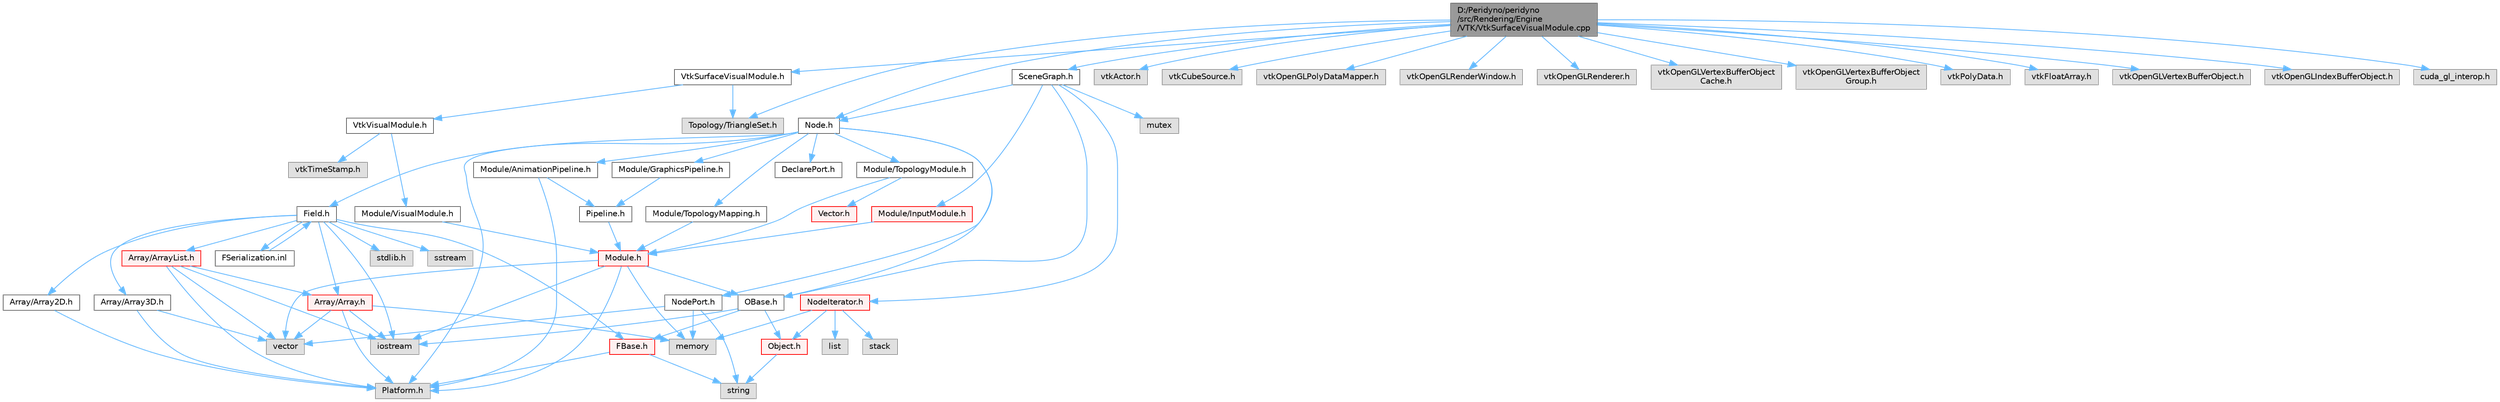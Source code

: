 digraph "D:/Peridyno/peridyno/src/Rendering/Engine/VTK/VtkSurfaceVisualModule.cpp"
{
 // LATEX_PDF_SIZE
  bgcolor="transparent";
  edge [fontname=Helvetica,fontsize=10,labelfontname=Helvetica,labelfontsize=10];
  node [fontname=Helvetica,fontsize=10,shape=box,height=0.2,width=0.4];
  Node1 [id="Node000001",label="D:/Peridyno/peridyno\l/src/Rendering/Engine\l/VTK/VtkSurfaceVisualModule.cpp",height=0.2,width=0.4,color="gray40", fillcolor="grey60", style="filled", fontcolor="black",tooltip=" "];
  Node1 -> Node2 [id="edge1_Node000001_Node000002",color="steelblue1",style="solid",tooltip=" "];
  Node2 [id="Node000002",label="VtkSurfaceVisualModule.h",height=0.2,width=0.4,color="grey40", fillcolor="white", style="filled",URL="$_vtk_surface_visual_module_8h.html",tooltip=" "];
  Node2 -> Node3 [id="edge2_Node000002_Node000003",color="steelblue1",style="solid",tooltip=" "];
  Node3 [id="Node000003",label="VtkVisualModule.h",height=0.2,width=0.4,color="grey40", fillcolor="white", style="filled",URL="$_vtk_visual_module_8h.html",tooltip=" "];
  Node3 -> Node4 [id="edge3_Node000003_Node000004",color="steelblue1",style="solid",tooltip=" "];
  Node4 [id="Node000004",label="Module/VisualModule.h",height=0.2,width=0.4,color="grey40", fillcolor="white", style="filled",URL="$_visual_module_8h.html",tooltip=" "];
  Node4 -> Node5 [id="edge4_Node000004_Node000005",color="steelblue1",style="solid",tooltip=" "];
  Node5 [id="Node000005",label="Module.h",height=0.2,width=0.4,color="red", fillcolor="#FFF0F0", style="filled",URL="$_module_8h.html",tooltip=" "];
  Node5 -> Node6 [id="edge5_Node000005_Node000006",color="steelblue1",style="solid",tooltip=" "];
  Node6 [id="Node000006",label="Platform.h",height=0.2,width=0.4,color="grey60", fillcolor="#E0E0E0", style="filled",tooltip=" "];
  Node5 -> Node7 [id="edge6_Node000005_Node000007",color="steelblue1",style="solid",tooltip=" "];
  Node7 [id="Node000007",label="memory",height=0.2,width=0.4,color="grey60", fillcolor="#E0E0E0", style="filled",tooltip=" "];
  Node5 -> Node8 [id="edge7_Node000005_Node000008",color="steelblue1",style="solid",tooltip=" "];
  Node8 [id="Node000008",label="vector",height=0.2,width=0.4,color="grey60", fillcolor="#E0E0E0", style="filled",tooltip=" "];
  Node5 -> Node10 [id="edge8_Node000005_Node000010",color="steelblue1",style="solid",tooltip=" "];
  Node10 [id="Node000010",label="iostream",height=0.2,width=0.4,color="grey60", fillcolor="#E0E0E0", style="filled",tooltip=" "];
  Node5 -> Node11 [id="edge9_Node000005_Node000011",color="steelblue1",style="solid",tooltip=" "];
  Node11 [id="Node000011",label="OBase.h",height=0.2,width=0.4,color="grey40", fillcolor="white", style="filled",URL="$_o_base_8h.html",tooltip=" "];
  Node11 -> Node10 [id="edge10_Node000011_Node000010",color="steelblue1",style="solid",tooltip=" "];
  Node11 -> Node12 [id="edge11_Node000011_Node000012",color="steelblue1",style="solid",tooltip=" "];
  Node12 [id="Node000012",label="FBase.h",height=0.2,width=0.4,color="red", fillcolor="#FFF0F0", style="filled",URL="$_f_base_8h.html",tooltip=" "];
  Node12 -> Node6 [id="edge12_Node000012_Node000006",color="steelblue1",style="solid",tooltip=" "];
  Node12 -> Node15 [id="edge13_Node000012_Node000015",color="steelblue1",style="solid",tooltip=" "];
  Node15 [id="Node000015",label="string",height=0.2,width=0.4,color="grey60", fillcolor="#E0E0E0", style="filled",tooltip=" "];
  Node11 -> Node18 [id="edge14_Node000011_Node000018",color="steelblue1",style="solid",tooltip=" "];
  Node18 [id="Node000018",label="Object.h",height=0.2,width=0.4,color="red", fillcolor="#FFF0F0", style="filled",URL="$_object_8h.html",tooltip=" "];
  Node18 -> Node15 [id="edge15_Node000018_Node000015",color="steelblue1",style="solid",tooltip=" "];
  Node3 -> Node90 [id="edge16_Node000003_Node000090",color="steelblue1",style="solid",tooltip=" "];
  Node90 [id="Node000090",label="vtkTimeStamp.h",height=0.2,width=0.4,color="grey60", fillcolor="#E0E0E0", style="filled",tooltip=" "];
  Node2 -> Node91 [id="edge17_Node000002_Node000091",color="steelblue1",style="solid",tooltip=" "];
  Node91 [id="Node000091",label="Topology/TriangleSet.h",height=0.2,width=0.4,color="grey60", fillcolor="#E0E0E0", style="filled",tooltip=" "];
  Node1 -> Node92 [id="edge18_Node000001_Node000092",color="steelblue1",style="solid",tooltip=" "];
  Node92 [id="Node000092",label="Node.h",height=0.2,width=0.4,color="grey40", fillcolor="white", style="filled",URL="$_node_8h.html",tooltip=" "];
  Node92 -> Node11 [id="edge19_Node000092_Node000011",color="steelblue1",style="solid",tooltip=" "];
  Node92 -> Node72 [id="edge20_Node000092_Node000072",color="steelblue1",style="solid",tooltip=" "];
  Node72 [id="Node000072",label="Field.h",height=0.2,width=0.4,color="grey40", fillcolor="white", style="filled",URL="$_field_8h.html",tooltip=" "];
  Node72 -> Node10 [id="edge21_Node000072_Node000010",color="steelblue1",style="solid",tooltip=" "];
  Node72 -> Node73 [id="edge22_Node000072_Node000073",color="steelblue1",style="solid",tooltip=" "];
  Node73 [id="Node000073",label="stdlib.h",height=0.2,width=0.4,color="grey60", fillcolor="#E0E0E0", style="filled",tooltip=" "];
  Node72 -> Node74 [id="edge23_Node000072_Node000074",color="steelblue1",style="solid",tooltip=" "];
  Node74 [id="Node000074",label="sstream",height=0.2,width=0.4,color="grey60", fillcolor="#E0E0E0", style="filled",tooltip=" "];
  Node72 -> Node12 [id="edge24_Node000072_Node000012",color="steelblue1",style="solid",tooltip=" "];
  Node72 -> Node75 [id="edge25_Node000072_Node000075",color="steelblue1",style="solid",tooltip=" "];
  Node75 [id="Node000075",label="Array/Array.h",height=0.2,width=0.4,color="red", fillcolor="#FFF0F0", style="filled",URL="$_array_8h.html",tooltip=" "];
  Node75 -> Node6 [id="edge26_Node000075_Node000006",color="steelblue1",style="solid",tooltip=" "];
  Node75 -> Node8 [id="edge27_Node000075_Node000008",color="steelblue1",style="solid",tooltip=" "];
  Node75 -> Node10 [id="edge28_Node000075_Node000010",color="steelblue1",style="solid",tooltip=" "];
  Node75 -> Node7 [id="edge29_Node000075_Node000007",color="steelblue1",style="solid",tooltip=" "];
  Node72 -> Node77 [id="edge30_Node000072_Node000077",color="steelblue1",style="solid",tooltip=" "];
  Node77 [id="Node000077",label="Array/Array2D.h",height=0.2,width=0.4,color="grey40", fillcolor="white", style="filled",URL="$_array2_d_8h.html",tooltip=" "];
  Node77 -> Node6 [id="edge31_Node000077_Node000006",color="steelblue1",style="solid",tooltip=" "];
  Node72 -> Node78 [id="edge32_Node000072_Node000078",color="steelblue1",style="solid",tooltip=" "];
  Node78 [id="Node000078",label="Array/Array3D.h",height=0.2,width=0.4,color="grey40", fillcolor="white", style="filled",URL="$_array3_d_8h.html",tooltip=" "];
  Node78 -> Node6 [id="edge33_Node000078_Node000006",color="steelblue1",style="solid",tooltip=" "];
  Node78 -> Node8 [id="edge34_Node000078_Node000008",color="steelblue1",style="solid",tooltip=" "];
  Node72 -> Node79 [id="edge35_Node000072_Node000079",color="steelblue1",style="solid",tooltip=" "];
  Node79 [id="Node000079",label="Array/ArrayList.h",height=0.2,width=0.4,color="red", fillcolor="#FFF0F0", style="filled",URL="$_array_list_8h.html",tooltip=" "];
  Node79 -> Node8 [id="edge36_Node000079_Node000008",color="steelblue1",style="solid",tooltip=" "];
  Node79 -> Node10 [id="edge37_Node000079_Node000010",color="steelblue1",style="solid",tooltip=" "];
  Node79 -> Node6 [id="edge38_Node000079_Node000006",color="steelblue1",style="solid",tooltip=" "];
  Node79 -> Node75 [id="edge39_Node000079_Node000075",color="steelblue1",style="solid",tooltip=" "];
  Node72 -> Node85 [id="edge40_Node000072_Node000085",color="steelblue1",style="solid",tooltip=" "];
  Node85 [id="Node000085",label="FSerialization.inl",height=0.2,width=0.4,color="grey40", fillcolor="white", style="filled",URL="$_f_serialization_8inl.html",tooltip=" "];
  Node85 -> Node72 [id="edge41_Node000085_Node000072",color="steelblue1",style="solid",tooltip=" "];
  Node92 -> Node6 [id="edge42_Node000092_Node000006",color="steelblue1",style="solid",tooltip=" "];
  Node92 -> Node93 [id="edge43_Node000092_Node000093",color="steelblue1",style="solid",tooltip=" "];
  Node93 [id="Node000093",label="DeclarePort.h",height=0.2,width=0.4,color="grey40", fillcolor="white", style="filled",URL="$_declare_port_8h.html",tooltip=" "];
  Node92 -> Node94 [id="edge44_Node000092_Node000094",color="steelblue1",style="solid",tooltip=" "];
  Node94 [id="Node000094",label="NodePort.h",height=0.2,width=0.4,color="grey40", fillcolor="white", style="filled",URL="$_node_port_8h.html",tooltip=" "];
  Node94 -> Node15 [id="edge45_Node000094_Node000015",color="steelblue1",style="solid",tooltip=" "];
  Node94 -> Node8 [id="edge46_Node000094_Node000008",color="steelblue1",style="solid",tooltip=" "];
  Node94 -> Node7 [id="edge47_Node000094_Node000007",color="steelblue1",style="solid",tooltip=" "];
  Node92 -> Node95 [id="edge48_Node000092_Node000095",color="steelblue1",style="solid",tooltip=" "];
  Node95 [id="Node000095",label="Module/TopologyModule.h",height=0.2,width=0.4,color="grey40", fillcolor="white", style="filled",URL="$_topology_module_8h.html",tooltip=" "];
  Node95 -> Node31 [id="edge49_Node000095_Node000031",color="steelblue1",style="solid",tooltip=" "];
  Node31 [id="Node000031",label="Vector.h",height=0.2,width=0.4,color="red", fillcolor="#FFF0F0", style="filled",URL="$_vector_8h.html",tooltip=" "];
  Node95 -> Node5 [id="edge50_Node000095_Node000005",color="steelblue1",style="solid",tooltip=" "];
  Node92 -> Node96 [id="edge51_Node000092_Node000096",color="steelblue1",style="solid",tooltip=" "];
  Node96 [id="Node000096",label="Module/TopologyMapping.h",height=0.2,width=0.4,color="grey40", fillcolor="white", style="filled",URL="$_topology_mapping_8h.html",tooltip=" "];
  Node96 -> Node5 [id="edge52_Node000096_Node000005",color="steelblue1",style="solid",tooltip=" "];
  Node92 -> Node97 [id="edge53_Node000092_Node000097",color="steelblue1",style="solid",tooltip=" "];
  Node97 [id="Node000097",label="Module/AnimationPipeline.h",height=0.2,width=0.4,color="grey40", fillcolor="white", style="filled",URL="$_animation_pipeline_8h.html",tooltip=" "];
  Node97 -> Node98 [id="edge54_Node000097_Node000098",color="steelblue1",style="solid",tooltip=" "];
  Node98 [id="Node000098",label="Pipeline.h",height=0.2,width=0.4,color="grey40", fillcolor="white", style="filled",URL="$_pipeline_8h.html",tooltip=" "];
  Node98 -> Node5 [id="edge55_Node000098_Node000005",color="steelblue1",style="solid",tooltip=" "];
  Node97 -> Node6 [id="edge56_Node000097_Node000006",color="steelblue1",style="solid",tooltip=" "];
  Node92 -> Node99 [id="edge57_Node000092_Node000099",color="steelblue1",style="solid",tooltip=" "];
  Node99 [id="Node000099",label="Module/GraphicsPipeline.h",height=0.2,width=0.4,color="grey40", fillcolor="white", style="filled",URL="$_graphics_pipeline_8h.html",tooltip=" "];
  Node99 -> Node98 [id="edge58_Node000099_Node000098",color="steelblue1",style="solid",tooltip=" "];
  Node1 -> Node100 [id="edge59_Node000001_Node000100",color="steelblue1",style="solid",tooltip=" "];
  Node100 [id="Node000100",label="SceneGraph.h",height=0.2,width=0.4,color="grey40", fillcolor="white", style="filled",URL="$_scene_graph_8h.html",tooltip=" "];
  Node100 -> Node11 [id="edge60_Node000100_Node000011",color="steelblue1",style="solid",tooltip=" "];
  Node100 -> Node92 [id="edge61_Node000100_Node000092",color="steelblue1",style="solid",tooltip=" "];
  Node100 -> Node101 [id="edge62_Node000100_Node000101",color="steelblue1",style="solid",tooltip=" "];
  Node101 [id="Node000101",label="NodeIterator.h",height=0.2,width=0.4,color="red", fillcolor="#FFF0F0", style="filled",URL="$_node_iterator_8h.html",tooltip=" "];
  Node101 -> Node102 [id="edge63_Node000101_Node000102",color="steelblue1",style="solid",tooltip=" "];
  Node102 [id="Node000102",label="stack",height=0.2,width=0.4,color="grey60", fillcolor="#E0E0E0", style="filled",tooltip=" "];
  Node101 -> Node103 [id="edge64_Node000101_Node000103",color="steelblue1",style="solid",tooltip=" "];
  Node103 [id="Node000103",label="list",height=0.2,width=0.4,color="grey60", fillcolor="#E0E0E0", style="filled",tooltip=" "];
  Node101 -> Node7 [id="edge65_Node000101_Node000007",color="steelblue1",style="solid",tooltip=" "];
  Node101 -> Node18 [id="edge66_Node000101_Node000018",color="steelblue1",style="solid",tooltip=" "];
  Node100 -> Node104 [id="edge67_Node000100_Node000104",color="steelblue1",style="solid",tooltip=" "];
  Node104 [id="Node000104",label="Module/InputModule.h",height=0.2,width=0.4,color="red", fillcolor="#FFF0F0", style="filled",URL="$_input_module_8h.html",tooltip=" "];
  Node104 -> Node5 [id="edge68_Node000104_Node000005",color="steelblue1",style="solid",tooltip=" "];
  Node100 -> Node22 [id="edge69_Node000100_Node000022",color="steelblue1",style="solid",tooltip=" "];
  Node22 [id="Node000022",label="mutex",height=0.2,width=0.4,color="grey60", fillcolor="#E0E0E0", style="filled",tooltip=" "];
  Node1 -> Node91 [id="edge70_Node000001_Node000091",color="steelblue1",style="solid",tooltip=" "];
  Node1 -> Node110 [id="edge71_Node000001_Node000110",color="steelblue1",style="solid",tooltip=" "];
  Node110 [id="Node000110",label="vtkActor.h",height=0.2,width=0.4,color="grey60", fillcolor="#E0E0E0", style="filled",tooltip=" "];
  Node1 -> Node111 [id="edge72_Node000001_Node000111",color="steelblue1",style="solid",tooltip=" "];
  Node111 [id="Node000111",label="vtkCubeSource.h",height=0.2,width=0.4,color="grey60", fillcolor="#E0E0E0", style="filled",tooltip=" "];
  Node1 -> Node112 [id="edge73_Node000001_Node000112",color="steelblue1",style="solid",tooltip=" "];
  Node112 [id="Node000112",label="vtkOpenGLPolyDataMapper.h",height=0.2,width=0.4,color="grey60", fillcolor="#E0E0E0", style="filled",tooltip=" "];
  Node1 -> Node113 [id="edge74_Node000001_Node000113",color="steelblue1",style="solid",tooltip=" "];
  Node113 [id="Node000113",label="vtkOpenGLRenderWindow.h",height=0.2,width=0.4,color="grey60", fillcolor="#E0E0E0", style="filled",tooltip=" "];
  Node1 -> Node114 [id="edge75_Node000001_Node000114",color="steelblue1",style="solid",tooltip=" "];
  Node114 [id="Node000114",label="vtkOpenGLRenderer.h",height=0.2,width=0.4,color="grey60", fillcolor="#E0E0E0", style="filled",tooltip=" "];
  Node1 -> Node115 [id="edge76_Node000001_Node000115",color="steelblue1",style="solid",tooltip=" "];
  Node115 [id="Node000115",label="vtkOpenGLVertexBufferObject\lCache.h",height=0.2,width=0.4,color="grey60", fillcolor="#E0E0E0", style="filled",tooltip=" "];
  Node1 -> Node116 [id="edge77_Node000001_Node000116",color="steelblue1",style="solid",tooltip=" "];
  Node116 [id="Node000116",label="vtkOpenGLVertexBufferObject\lGroup.h",height=0.2,width=0.4,color="grey60", fillcolor="#E0E0E0", style="filled",tooltip=" "];
  Node1 -> Node117 [id="edge78_Node000001_Node000117",color="steelblue1",style="solid",tooltip=" "];
  Node117 [id="Node000117",label="vtkPolyData.h",height=0.2,width=0.4,color="grey60", fillcolor="#E0E0E0", style="filled",tooltip=" "];
  Node1 -> Node118 [id="edge79_Node000001_Node000118",color="steelblue1",style="solid",tooltip=" "];
  Node118 [id="Node000118",label="vtkFloatArray.h",height=0.2,width=0.4,color="grey60", fillcolor="#E0E0E0", style="filled",tooltip=" "];
  Node1 -> Node119 [id="edge80_Node000001_Node000119",color="steelblue1",style="solid",tooltip=" "];
  Node119 [id="Node000119",label="vtkOpenGLVertexBufferObject.h",height=0.2,width=0.4,color="grey60", fillcolor="#E0E0E0", style="filled",tooltip=" "];
  Node1 -> Node120 [id="edge81_Node000001_Node000120",color="steelblue1",style="solid",tooltip=" "];
  Node120 [id="Node000120",label="vtkOpenGLIndexBufferObject.h",height=0.2,width=0.4,color="grey60", fillcolor="#E0E0E0", style="filled",tooltip=" "];
  Node1 -> Node121 [id="edge82_Node000001_Node000121",color="steelblue1",style="solid",tooltip=" "];
  Node121 [id="Node000121",label="cuda_gl_interop.h",height=0.2,width=0.4,color="grey60", fillcolor="#E0E0E0", style="filled",tooltip=" "];
}
